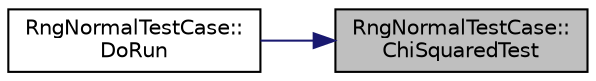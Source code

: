 digraph "RngNormalTestCase::ChiSquaredTest"
{
 // LATEX_PDF_SIZE
  edge [fontname="Helvetica",fontsize="10",labelfontname="Helvetica",labelfontsize="10"];
  node [fontname="Helvetica",fontsize="10",shape=record];
  rankdir="RL";
  Node1 [label="RngNormalTestCase::\lChiSquaredTest",height=0.2,width=0.4,color="black", fillcolor="grey75", style="filled", fontcolor="black",tooltip=" "];
  Node1 -> Node2 [dir="back",color="midnightblue",fontsize="10",style="solid",fontname="Helvetica"];
  Node2 [label="RngNormalTestCase::\lDoRun",height=0.2,width=0.4,color="black", fillcolor="white", style="filled",URL="$class_rng_normal_test_case.html#a6eaa7e1dc1a88104c3a6fcd5b2d14841",tooltip="Implementation to actually run this TestCase."];
}
